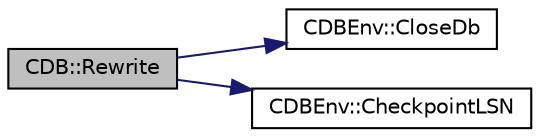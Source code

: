 digraph "CDB::Rewrite"
{
  edge [fontname="Helvetica",fontsize="10",labelfontname="Helvetica",labelfontsize="10"];
  node [fontname="Helvetica",fontsize="10",shape=record];
  rankdir="LR";
  Node48 [label="CDB::Rewrite",height=0.2,width=0.4,color="black", fillcolor="grey75", style="filled", fontcolor="black"];
  Node48 -> Node49 [color="midnightblue",fontsize="10",style="solid",fontname="Helvetica"];
  Node49 [label="CDBEnv::CloseDb",height=0.2,width=0.4,color="black", fillcolor="white", style="filled",URL="$class_c_d_b_env.html#ac53fd53afdd1e0881b8ffbb11a89b556"];
  Node48 -> Node50 [color="midnightblue",fontsize="10",style="solid",fontname="Helvetica"];
  Node50 [label="CDBEnv::CheckpointLSN",height=0.2,width=0.4,color="black", fillcolor="white", style="filled",URL="$class_c_d_b_env.html#aa4e0fe52dfc0da22fe9bf59eeda57fba"];
}
